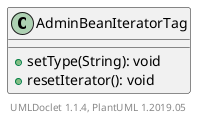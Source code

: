 @startuml

    class AdminBeanIteratorTag [[AdminBeanIteratorTag.html]] {
        +setType(String): void
        +resetIterator(): void
    }


    center footer UMLDoclet 1.1.4, PlantUML 1.2019.05
@enduml
